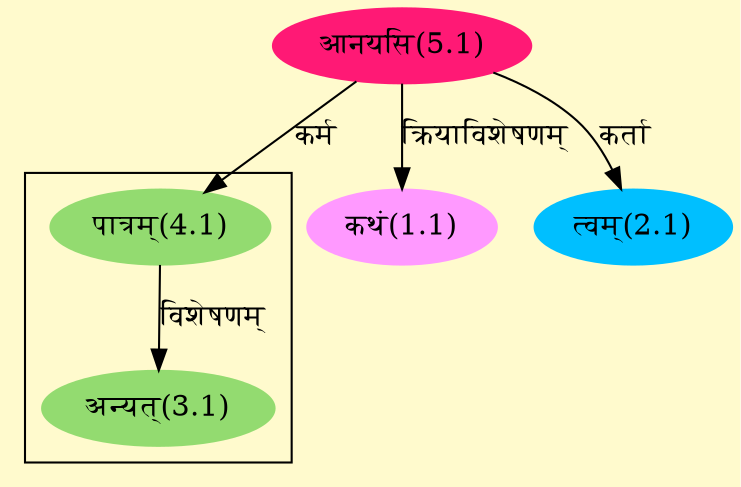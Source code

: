 digraph G{
rankdir=BT;
 compound=true;
 bgcolor="lemonchiffon1";

subgraph cluster_1{
Node3_1 [style=filled, color="#93DB70" label = "अन्यत्(3.1)"]
Node4_1 [style=filled, color="#93DB70" label = "पात्रम्(4.1)"]

}
Node1_1 [style=filled, color="#FF99FF" label = "कथं(1.1)"]
Node5_1 [style=filled, color="#FF1975" label = "आनयसि(5.1)"]
Node2_1 [style=filled, color="#00BFFF" label = "त्वम्(2.1)"]
Node4_1 [style=filled, color="#93DB70" label = "पात्रम्(4.1)"]
/* Start of Relations section */

Node1_1 -> Node5_1 [  label="क्रियाविशेषणम्"  dir="back" ]
Node2_1 -> Node5_1 [  label="कर्ता"  dir="back" ]
Node3_1 -> Node4_1 [  label="विशेषणम्"  dir="back" ]
Node4_1 -> Node5_1 [  label="कर्म"  dir="back" ]
}
